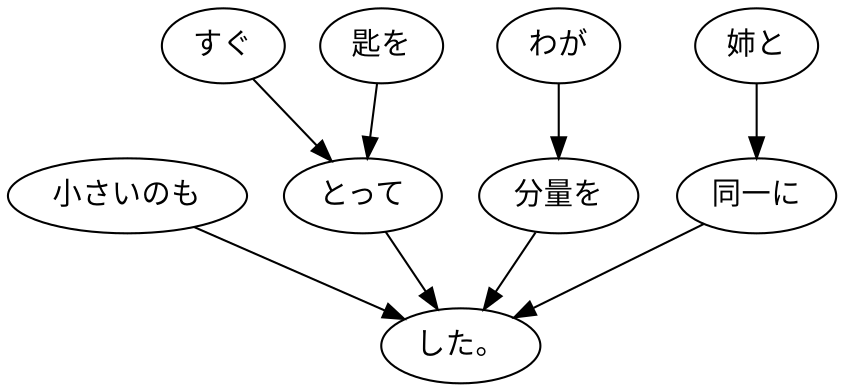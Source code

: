 digraph graph448 {
	node0 [label="小さいのも"];
	node1 [label="すぐ"];
	node2 [label="匙を"];
	node3 [label="とって"];
	node4 [label="わが"];
	node5 [label="分量を"];
	node6 [label="姉と"];
	node7 [label="同一に"];
	node8 [label="した。"];
	node0 -> node8;
	node1 -> node3;
	node2 -> node3;
	node3 -> node8;
	node4 -> node5;
	node5 -> node8;
	node6 -> node7;
	node7 -> node8;
}
